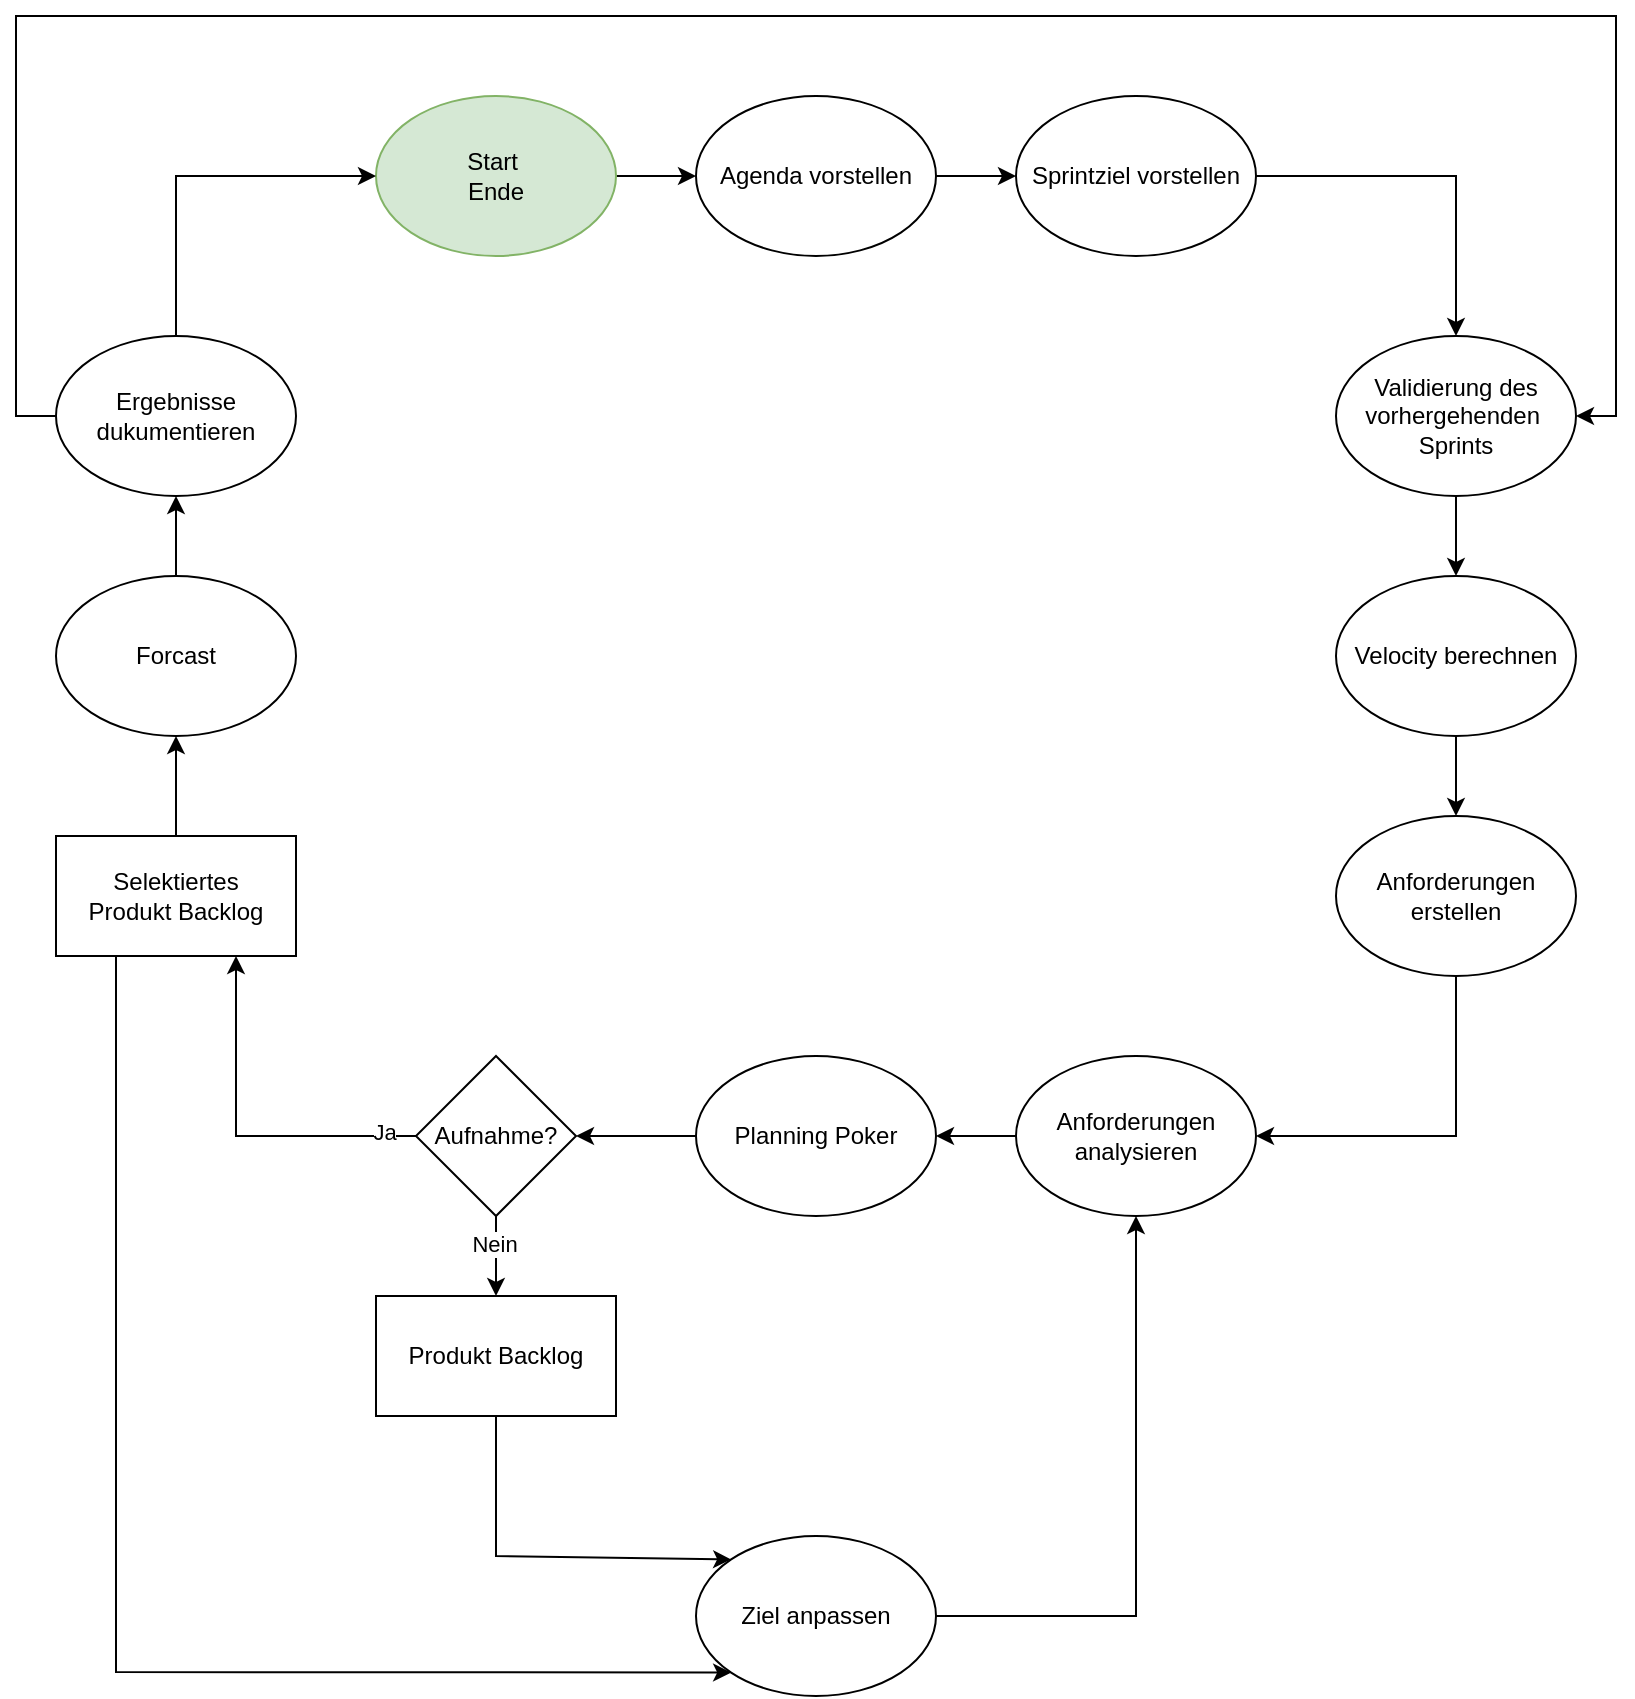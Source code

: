 <mxfile version="24.8.1">
  <diagram name="Seite-1" id="YfwFZhx3E1TlaZS2endl">
    <mxGraphModel dx="2417" dy="2099" grid="1" gridSize="10" guides="1" tooltips="1" connect="1" arrows="1" fold="1" page="1" pageScale="1" pageWidth="827" pageHeight="1169" math="0" shadow="0">
      <root>
        <mxCell id="0" />
        <mxCell id="1" parent="0" />
        <mxCell id="vlfkiNJzEf65tYVRA-2V-16" style="edgeStyle=orthogonalEdgeStyle;rounded=0;orthogonalLoop=1;jettySize=auto;html=1;exitX=1;exitY=0.5;exitDx=0;exitDy=0;entryX=0;entryY=0.5;entryDx=0;entryDy=0;" edge="1" parent="1" source="vlfkiNJzEf65tYVRA-2V-2" target="vlfkiNJzEf65tYVRA-2V-3">
          <mxGeometry relative="1" as="geometry" />
        </mxCell>
        <mxCell id="vlfkiNJzEf65tYVRA-2V-2" value="Start&amp;nbsp;&lt;div&gt;Ende&lt;/div&gt;" style="ellipse;whiteSpace=wrap;html=1;fillColor=#d5e8d4;strokeColor=#82b366;" vertex="1" parent="1">
          <mxGeometry x="-630" y="-1120" width="120" height="80" as="geometry" />
        </mxCell>
        <mxCell id="vlfkiNJzEf65tYVRA-2V-17" style="edgeStyle=orthogonalEdgeStyle;rounded=0;orthogonalLoop=1;jettySize=auto;html=1;exitX=1;exitY=0.5;exitDx=0;exitDy=0;entryX=0;entryY=0.5;entryDx=0;entryDy=0;" edge="1" parent="1" source="vlfkiNJzEf65tYVRA-2V-3" target="vlfkiNJzEf65tYVRA-2V-4">
          <mxGeometry relative="1" as="geometry" />
        </mxCell>
        <mxCell id="vlfkiNJzEf65tYVRA-2V-3" value="Agenda vorstellen" style="ellipse;whiteSpace=wrap;html=1;" vertex="1" parent="1">
          <mxGeometry x="-470" y="-1120" width="120" height="80" as="geometry" />
        </mxCell>
        <mxCell id="vlfkiNJzEf65tYVRA-2V-18" style="edgeStyle=orthogonalEdgeStyle;rounded=0;orthogonalLoop=1;jettySize=auto;html=1;exitX=1;exitY=0.5;exitDx=0;exitDy=0;entryX=0.5;entryY=0;entryDx=0;entryDy=0;" edge="1" parent="1" source="vlfkiNJzEf65tYVRA-2V-4" target="vlfkiNJzEf65tYVRA-2V-5">
          <mxGeometry relative="1" as="geometry" />
        </mxCell>
        <mxCell id="vlfkiNJzEf65tYVRA-2V-4" value="Sprintziel vorstellen" style="ellipse;whiteSpace=wrap;html=1;" vertex="1" parent="1">
          <mxGeometry x="-310" y="-1120" width="120" height="80" as="geometry" />
        </mxCell>
        <mxCell id="vlfkiNJzEf65tYVRA-2V-19" style="edgeStyle=orthogonalEdgeStyle;rounded=0;orthogonalLoop=1;jettySize=auto;html=1;exitX=0.5;exitY=1;exitDx=0;exitDy=0;entryX=0.5;entryY=0;entryDx=0;entryDy=0;" edge="1" parent="1" source="vlfkiNJzEf65tYVRA-2V-5" target="vlfkiNJzEf65tYVRA-2V-6">
          <mxGeometry relative="1" as="geometry" />
        </mxCell>
        <mxCell id="vlfkiNJzEf65tYVRA-2V-5" value="Validierung des&lt;div&gt;vorhergehenden&amp;nbsp;&lt;/div&gt;&lt;div&gt;Sprints&lt;/div&gt;" style="ellipse;whiteSpace=wrap;html=1;" vertex="1" parent="1">
          <mxGeometry x="-150" y="-1000" width="120" height="80" as="geometry" />
        </mxCell>
        <mxCell id="vlfkiNJzEf65tYVRA-2V-20" style="edgeStyle=orthogonalEdgeStyle;rounded=0;orthogonalLoop=1;jettySize=auto;html=1;exitX=0.5;exitY=1;exitDx=0;exitDy=0;entryX=0.5;entryY=0;entryDx=0;entryDy=0;" edge="1" parent="1" source="vlfkiNJzEf65tYVRA-2V-6" target="vlfkiNJzEf65tYVRA-2V-7">
          <mxGeometry relative="1" as="geometry" />
        </mxCell>
        <mxCell id="vlfkiNJzEf65tYVRA-2V-6" value="Velocity berechnen" style="ellipse;whiteSpace=wrap;html=1;" vertex="1" parent="1">
          <mxGeometry x="-150" y="-880" width="120" height="80" as="geometry" />
        </mxCell>
        <mxCell id="vlfkiNJzEf65tYVRA-2V-21" style="edgeStyle=orthogonalEdgeStyle;rounded=0;orthogonalLoop=1;jettySize=auto;html=1;exitX=0.5;exitY=1;exitDx=0;exitDy=0;entryX=1;entryY=0.5;entryDx=0;entryDy=0;" edge="1" parent="1" source="vlfkiNJzEf65tYVRA-2V-7" target="vlfkiNJzEf65tYVRA-2V-8">
          <mxGeometry relative="1" as="geometry" />
        </mxCell>
        <mxCell id="vlfkiNJzEf65tYVRA-2V-7" value="Anforderungen&lt;div&gt;erstellen&lt;/div&gt;" style="ellipse;whiteSpace=wrap;html=1;" vertex="1" parent="1">
          <mxGeometry x="-150" y="-760" width="120" height="80" as="geometry" />
        </mxCell>
        <mxCell id="vlfkiNJzEf65tYVRA-2V-22" style="edgeStyle=orthogonalEdgeStyle;rounded=0;orthogonalLoop=1;jettySize=auto;html=1;exitX=0;exitY=0.5;exitDx=0;exitDy=0;entryX=1;entryY=0.5;entryDx=0;entryDy=0;" edge="1" parent="1" source="vlfkiNJzEf65tYVRA-2V-8" target="vlfkiNJzEf65tYVRA-2V-9">
          <mxGeometry relative="1" as="geometry" />
        </mxCell>
        <mxCell id="vlfkiNJzEf65tYVRA-2V-8" value="Anforderungen&lt;div&gt;analysieren&lt;/div&gt;" style="ellipse;whiteSpace=wrap;html=1;" vertex="1" parent="1">
          <mxGeometry x="-310" y="-640" width="120" height="80" as="geometry" />
        </mxCell>
        <mxCell id="vlfkiNJzEf65tYVRA-2V-23" style="edgeStyle=orthogonalEdgeStyle;rounded=0;orthogonalLoop=1;jettySize=auto;html=1;exitX=0;exitY=0.5;exitDx=0;exitDy=0;entryX=1;entryY=0.5;entryDx=0;entryDy=0;" edge="1" parent="1" source="vlfkiNJzEf65tYVRA-2V-9" target="vlfkiNJzEf65tYVRA-2V-11">
          <mxGeometry relative="1" as="geometry" />
        </mxCell>
        <mxCell id="vlfkiNJzEf65tYVRA-2V-9" value="Planning Poker" style="ellipse;whiteSpace=wrap;html=1;" vertex="1" parent="1">
          <mxGeometry x="-470" y="-640" width="120" height="80" as="geometry" />
        </mxCell>
        <mxCell id="vlfkiNJzEf65tYVRA-2V-24" style="edgeStyle=orthogonalEdgeStyle;rounded=0;orthogonalLoop=1;jettySize=auto;html=1;exitX=0.5;exitY=1;exitDx=0;exitDy=0;entryX=0.5;entryY=0;entryDx=0;entryDy=0;" edge="1" parent="1" source="vlfkiNJzEf65tYVRA-2V-11" target="vlfkiNJzEf65tYVRA-2V-13">
          <mxGeometry relative="1" as="geometry" />
        </mxCell>
        <mxCell id="vlfkiNJzEf65tYVRA-2V-25" value="Nein" style="edgeLabel;html=1;align=center;verticalAlign=middle;resizable=0;points=[];" vertex="1" connectable="0" parent="vlfkiNJzEf65tYVRA-2V-24">
          <mxGeometry x="-0.3" y="-1" relative="1" as="geometry">
            <mxPoint as="offset" />
          </mxGeometry>
        </mxCell>
        <mxCell id="vlfkiNJzEf65tYVRA-2V-28" style="edgeStyle=orthogonalEdgeStyle;rounded=0;orthogonalLoop=1;jettySize=auto;html=1;exitX=0;exitY=0.5;exitDx=0;exitDy=0;entryX=0.75;entryY=1;entryDx=0;entryDy=0;" edge="1" parent="1" source="vlfkiNJzEf65tYVRA-2V-11" target="vlfkiNJzEf65tYVRA-2V-14">
          <mxGeometry relative="1" as="geometry" />
        </mxCell>
        <mxCell id="vlfkiNJzEf65tYVRA-2V-30" value="Ja" style="edgeLabel;html=1;align=center;verticalAlign=middle;resizable=0;points=[];" vertex="1" connectable="0" parent="vlfkiNJzEf65tYVRA-2V-28">
          <mxGeometry x="-0.822" y="-2" relative="1" as="geometry">
            <mxPoint as="offset" />
          </mxGeometry>
        </mxCell>
        <mxCell id="vlfkiNJzEf65tYVRA-2V-11" value="Aufnahme?" style="rhombus;whiteSpace=wrap;html=1;" vertex="1" parent="1">
          <mxGeometry x="-610" y="-640" width="80" height="80" as="geometry" />
        </mxCell>
        <mxCell id="vlfkiNJzEf65tYVRA-2V-13" value="Produkt Backlog" style="rounded=0;whiteSpace=wrap;html=1;" vertex="1" parent="1">
          <mxGeometry x="-630" y="-520" width="120" height="60" as="geometry" />
        </mxCell>
        <mxCell id="vlfkiNJzEf65tYVRA-2V-38" style="edgeStyle=orthogonalEdgeStyle;rounded=0;orthogonalLoop=1;jettySize=auto;html=1;exitX=0.5;exitY=0;exitDx=0;exitDy=0;entryX=0.5;entryY=1;entryDx=0;entryDy=0;" edge="1" parent="1" source="vlfkiNJzEf65tYVRA-2V-14" target="vlfkiNJzEf65tYVRA-2V-37">
          <mxGeometry relative="1" as="geometry" />
        </mxCell>
        <mxCell id="vlfkiNJzEf65tYVRA-2V-14" value="Selektiertes&lt;div&gt;Produkt Backlog&lt;/div&gt;" style="rounded=0;whiteSpace=wrap;html=1;" vertex="1" parent="1">
          <mxGeometry x="-790" y="-750" width="120" height="60" as="geometry" />
        </mxCell>
        <mxCell id="vlfkiNJzEf65tYVRA-2V-36" style="edgeStyle=orthogonalEdgeStyle;rounded=0;orthogonalLoop=1;jettySize=auto;html=1;exitX=1;exitY=0.5;exitDx=0;exitDy=0;entryX=0.5;entryY=1;entryDx=0;entryDy=0;" edge="1" parent="1" source="vlfkiNJzEf65tYVRA-2V-15" target="vlfkiNJzEf65tYVRA-2V-8">
          <mxGeometry relative="1" as="geometry" />
        </mxCell>
        <mxCell id="vlfkiNJzEf65tYVRA-2V-15" value="Ziel anpassen" style="ellipse;whiteSpace=wrap;html=1;" vertex="1" parent="1">
          <mxGeometry x="-470" y="-400" width="120" height="80" as="geometry" />
        </mxCell>
        <mxCell id="vlfkiNJzEf65tYVRA-2V-33" value="" style="endArrow=classic;html=1;rounded=0;exitX=0.25;exitY=1;exitDx=0;exitDy=0;entryX=0;entryY=1;entryDx=0;entryDy=0;" edge="1" parent="1" source="vlfkiNJzEf65tYVRA-2V-14" target="vlfkiNJzEf65tYVRA-2V-15">
          <mxGeometry width="50" height="50" relative="1" as="geometry">
            <mxPoint x="-700" y="-460" as="sourcePoint" />
            <mxPoint x="-650" y="-510" as="targetPoint" />
            <Array as="points">
              <mxPoint x="-760" y="-332" />
            </Array>
          </mxGeometry>
        </mxCell>
        <mxCell id="vlfkiNJzEf65tYVRA-2V-34" value="" style="endArrow=classic;html=1;rounded=0;exitX=0.5;exitY=1;exitDx=0;exitDy=0;entryX=0;entryY=0;entryDx=0;entryDy=0;" edge="1" parent="1" source="vlfkiNJzEf65tYVRA-2V-13" target="vlfkiNJzEf65tYVRA-2V-15">
          <mxGeometry width="50" height="50" relative="1" as="geometry">
            <mxPoint x="-700" y="-460" as="sourcePoint" />
            <mxPoint x="-650" y="-510" as="targetPoint" />
            <Array as="points">
              <mxPoint x="-570" y="-390" />
            </Array>
          </mxGeometry>
        </mxCell>
        <mxCell id="vlfkiNJzEf65tYVRA-2V-41" style="edgeStyle=orthogonalEdgeStyle;rounded=0;orthogonalLoop=1;jettySize=auto;html=1;exitX=0.5;exitY=0;exitDx=0;exitDy=0;entryX=0.5;entryY=1;entryDx=0;entryDy=0;" edge="1" parent="1" source="vlfkiNJzEf65tYVRA-2V-37" target="vlfkiNJzEf65tYVRA-2V-39">
          <mxGeometry relative="1" as="geometry" />
        </mxCell>
        <mxCell id="vlfkiNJzEf65tYVRA-2V-37" value="Forcast" style="ellipse;whiteSpace=wrap;html=1;" vertex="1" parent="1">
          <mxGeometry x="-790" y="-880" width="120" height="80" as="geometry" />
        </mxCell>
        <mxCell id="vlfkiNJzEf65tYVRA-2V-40" style="edgeStyle=orthogonalEdgeStyle;rounded=0;orthogonalLoop=1;jettySize=auto;html=1;exitX=0.5;exitY=0;exitDx=0;exitDy=0;entryX=0;entryY=0.5;entryDx=0;entryDy=0;" edge="1" parent="1" source="vlfkiNJzEf65tYVRA-2V-39" target="vlfkiNJzEf65tYVRA-2V-2">
          <mxGeometry relative="1" as="geometry" />
        </mxCell>
        <mxCell id="vlfkiNJzEf65tYVRA-2V-42" style="edgeStyle=orthogonalEdgeStyle;rounded=0;orthogonalLoop=1;jettySize=auto;html=1;exitX=0;exitY=0.5;exitDx=0;exitDy=0;entryX=1;entryY=0.5;entryDx=0;entryDy=0;" edge="1" parent="1" source="vlfkiNJzEf65tYVRA-2V-39" target="vlfkiNJzEf65tYVRA-2V-5">
          <mxGeometry relative="1" as="geometry">
            <Array as="points">
              <mxPoint x="-810" y="-960" />
              <mxPoint x="-810" y="-1160" />
              <mxPoint x="-10" y="-1160" />
              <mxPoint x="-10" y="-960" />
            </Array>
          </mxGeometry>
        </mxCell>
        <mxCell id="vlfkiNJzEf65tYVRA-2V-39" value="Ergebnisse&lt;div&gt;dukumentieren&lt;/div&gt;" style="ellipse;whiteSpace=wrap;html=1;" vertex="1" parent="1">
          <mxGeometry x="-790" y="-1000" width="120" height="80" as="geometry" />
        </mxCell>
      </root>
    </mxGraphModel>
  </diagram>
</mxfile>
